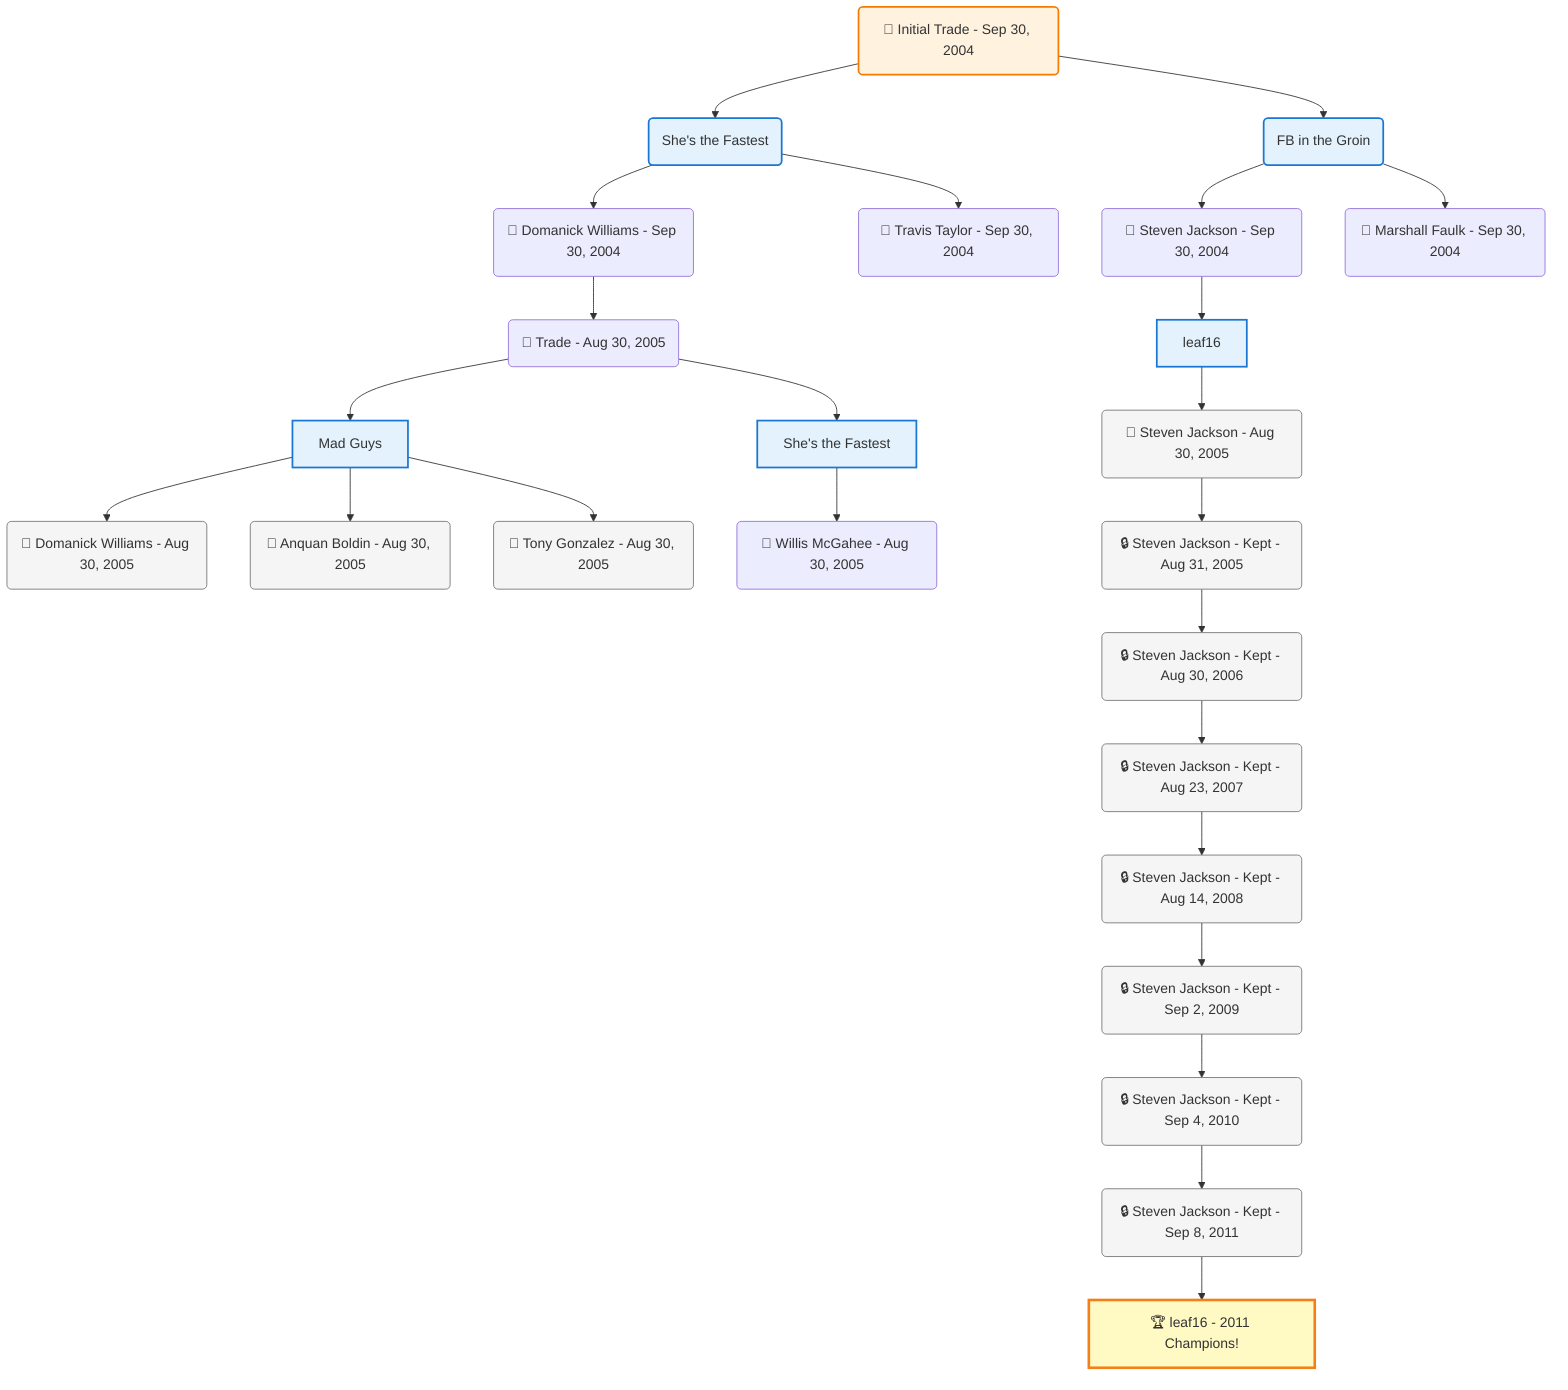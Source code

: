 flowchart TD

    TRADE_MAIN("🔄 Initial Trade - Sep 30, 2004")
    TEAM_1("She's the Fastest")
    TEAM_2("FB in the Groin")
    NODE_d6492ad5-4f65-4e86-93d2-0dc017ba86fb("🔄 Domanick Williams - Sep 30, 2004")
    TRADE_3e8166c5-2cf4-482a-af3b-988d12a8fe40_3("🔄 Trade - Aug 30, 2005")
    TEAM_f5908944-6efd-40eb-af54-6c53004e0e2f_4["Mad Guys"]
    NODE_faa8433e-2e6e-4d9b-8d35-4258945e65d7("🔄 Domanick Williams - Aug 30, 2005")
    NODE_823fcf0c-26a0-4283-a598-96483eff2af4("🔄 Anquan Boldin - Aug 30, 2005")
    NODE_e0e66322-a781-4316-bcdd-ef861350610d("🔄 Tony Gonzalez - Aug 30, 2005")
    TEAM_4449259f-64af-44fd-9235-1facc0926234_5["She's the Fastest"]
    NODE_fb3d7a03-375f-42a8-abe7-a753f9fe0eb4("🔄 Willis McGahee - Aug 30, 2005")
    NODE_b69753e3-0666-4590-bb4b-19ee543b58e5("🔄 Steven Jackson - Sep 30, 2004")
    TEAM_66fb98f4-89a7-45f9-893a-b41d71e6249d_6["leaf16"]
    NODE_23e984c7-2853-4e7d-bba0-74d1c7fad720("🔄 Steven Jackson - Aug 30, 2005")
    NODE_0e54d8fc-afed-48de-b3e8-36aab8ac0e48("🔒 Steven Jackson - Kept - Aug 31, 2005")
    NODE_5a7366de-170f-42bc-af59-e276dfff44a9("🔒 Steven Jackson - Kept - Aug 30, 2006")
    NODE_3d6ed35a-14e2-48a3-b4de-83381a83dcf4("🔒 Steven Jackson - Kept - Aug 23, 2007")
    NODE_13a59d44-0f4b-4b15-8507-97b0259a75ff("🔒 Steven Jackson - Kept - Aug 14, 2008")
    NODE_2f55286c-807a-4e08-9766-3e97ddd420ad("🔒 Steven Jackson - Kept - Sep 2, 2009")
    NODE_c7d07fa8-7c4d-441c-9017-78be41aeaaae("🔒 Steven Jackson - Kept - Sep 4, 2010")
    NODE_3b423110-12fa-4369-a0b5-7567938c2142("🔒 Steven Jackson - Kept - Sep 8, 2011")
    CHAMP_66fb98f4-89a7-45f9-893a-b41d71e6249d_2011["🏆 leaf16 - 2011 Champions!"]
    NODE_d859dd2c-da6e-489e-b573-2e77f7581308("🔄 Travis Taylor - Sep 30, 2004")
    NODE_5ce9e486-b014-4680-8389-5e380d559ddf("🔄 Marshall Faulk - Sep 30, 2004")

    TRADE_MAIN --> TEAM_1
    TRADE_MAIN --> TEAM_2
    TEAM_1 --> NODE_d6492ad5-4f65-4e86-93d2-0dc017ba86fb
    NODE_d6492ad5-4f65-4e86-93d2-0dc017ba86fb --> TRADE_3e8166c5-2cf4-482a-af3b-988d12a8fe40_3
    TRADE_3e8166c5-2cf4-482a-af3b-988d12a8fe40_3 --> TEAM_f5908944-6efd-40eb-af54-6c53004e0e2f_4
    TEAM_f5908944-6efd-40eb-af54-6c53004e0e2f_4 --> NODE_faa8433e-2e6e-4d9b-8d35-4258945e65d7
    TEAM_f5908944-6efd-40eb-af54-6c53004e0e2f_4 --> NODE_823fcf0c-26a0-4283-a598-96483eff2af4
    TEAM_f5908944-6efd-40eb-af54-6c53004e0e2f_4 --> NODE_e0e66322-a781-4316-bcdd-ef861350610d
    TRADE_3e8166c5-2cf4-482a-af3b-988d12a8fe40_3 --> TEAM_4449259f-64af-44fd-9235-1facc0926234_5
    TEAM_4449259f-64af-44fd-9235-1facc0926234_5 --> NODE_fb3d7a03-375f-42a8-abe7-a753f9fe0eb4
    TEAM_2 --> NODE_b69753e3-0666-4590-bb4b-19ee543b58e5
    NODE_b69753e3-0666-4590-bb4b-19ee543b58e5 --> TEAM_66fb98f4-89a7-45f9-893a-b41d71e6249d_6
    TEAM_66fb98f4-89a7-45f9-893a-b41d71e6249d_6 --> NODE_23e984c7-2853-4e7d-bba0-74d1c7fad720
    NODE_23e984c7-2853-4e7d-bba0-74d1c7fad720 --> NODE_0e54d8fc-afed-48de-b3e8-36aab8ac0e48
    NODE_0e54d8fc-afed-48de-b3e8-36aab8ac0e48 --> NODE_5a7366de-170f-42bc-af59-e276dfff44a9
    NODE_5a7366de-170f-42bc-af59-e276dfff44a9 --> NODE_3d6ed35a-14e2-48a3-b4de-83381a83dcf4
    NODE_3d6ed35a-14e2-48a3-b4de-83381a83dcf4 --> NODE_13a59d44-0f4b-4b15-8507-97b0259a75ff
    NODE_13a59d44-0f4b-4b15-8507-97b0259a75ff --> NODE_2f55286c-807a-4e08-9766-3e97ddd420ad
    NODE_2f55286c-807a-4e08-9766-3e97ddd420ad --> NODE_c7d07fa8-7c4d-441c-9017-78be41aeaaae
    NODE_c7d07fa8-7c4d-441c-9017-78be41aeaaae --> NODE_3b423110-12fa-4369-a0b5-7567938c2142
    NODE_3b423110-12fa-4369-a0b5-7567938c2142 --> CHAMP_66fb98f4-89a7-45f9-893a-b41d71e6249d_2011
    TEAM_1 --> NODE_d859dd2c-da6e-489e-b573-2e77f7581308
    TEAM_2 --> NODE_5ce9e486-b014-4680-8389-5e380d559ddf

    %% Node styling
    classDef teamNode fill:#e3f2fd,stroke:#1976d2,stroke-width:2px
    classDef tradeNode fill:#fff3e0,stroke:#f57c00,stroke-width:2px
    classDef playerNode fill:#f3e5f5,stroke:#7b1fa2,stroke-width:1px
    classDef nonRootPlayerNode fill:#f5f5f5,stroke:#757575,stroke-width:1px
    classDef endNode fill:#ffebee,stroke:#c62828,stroke-width:2px
    classDef waiverNode fill:#e8f5e8,stroke:#388e3c,stroke-width:2px
    classDef championshipNode fill:#fff9c4,stroke:#f57f17,stroke-width:3px

    class TEAM_1,TEAM_2,TEAM_f5908944-6efd-40eb-af54-6c53004e0e2f_4,TEAM_4449259f-64af-44fd-9235-1facc0926234_5,TEAM_66fb98f4-89a7-45f9-893a-b41d71e6249d_6 teamNode
    class CHAMP_66fb98f4-89a7-45f9-893a-b41d71e6249d_2011 championshipNode
    class NODE_faa8433e-2e6e-4d9b-8d35-4258945e65d7,NODE_823fcf0c-26a0-4283-a598-96483eff2af4,NODE_e0e66322-a781-4316-bcdd-ef861350610d,NODE_23e984c7-2853-4e7d-bba0-74d1c7fad720,NODE_0e54d8fc-afed-48de-b3e8-36aab8ac0e48,NODE_5a7366de-170f-42bc-af59-e276dfff44a9,NODE_3d6ed35a-14e2-48a3-b4de-83381a83dcf4,NODE_13a59d44-0f4b-4b15-8507-97b0259a75ff,NODE_2f55286c-807a-4e08-9766-3e97ddd420ad,NODE_c7d07fa8-7c4d-441c-9017-78be41aeaaae,NODE_3b423110-12fa-4369-a0b5-7567938c2142 nonRootPlayerNode
    class TRADE_MAIN tradeNode